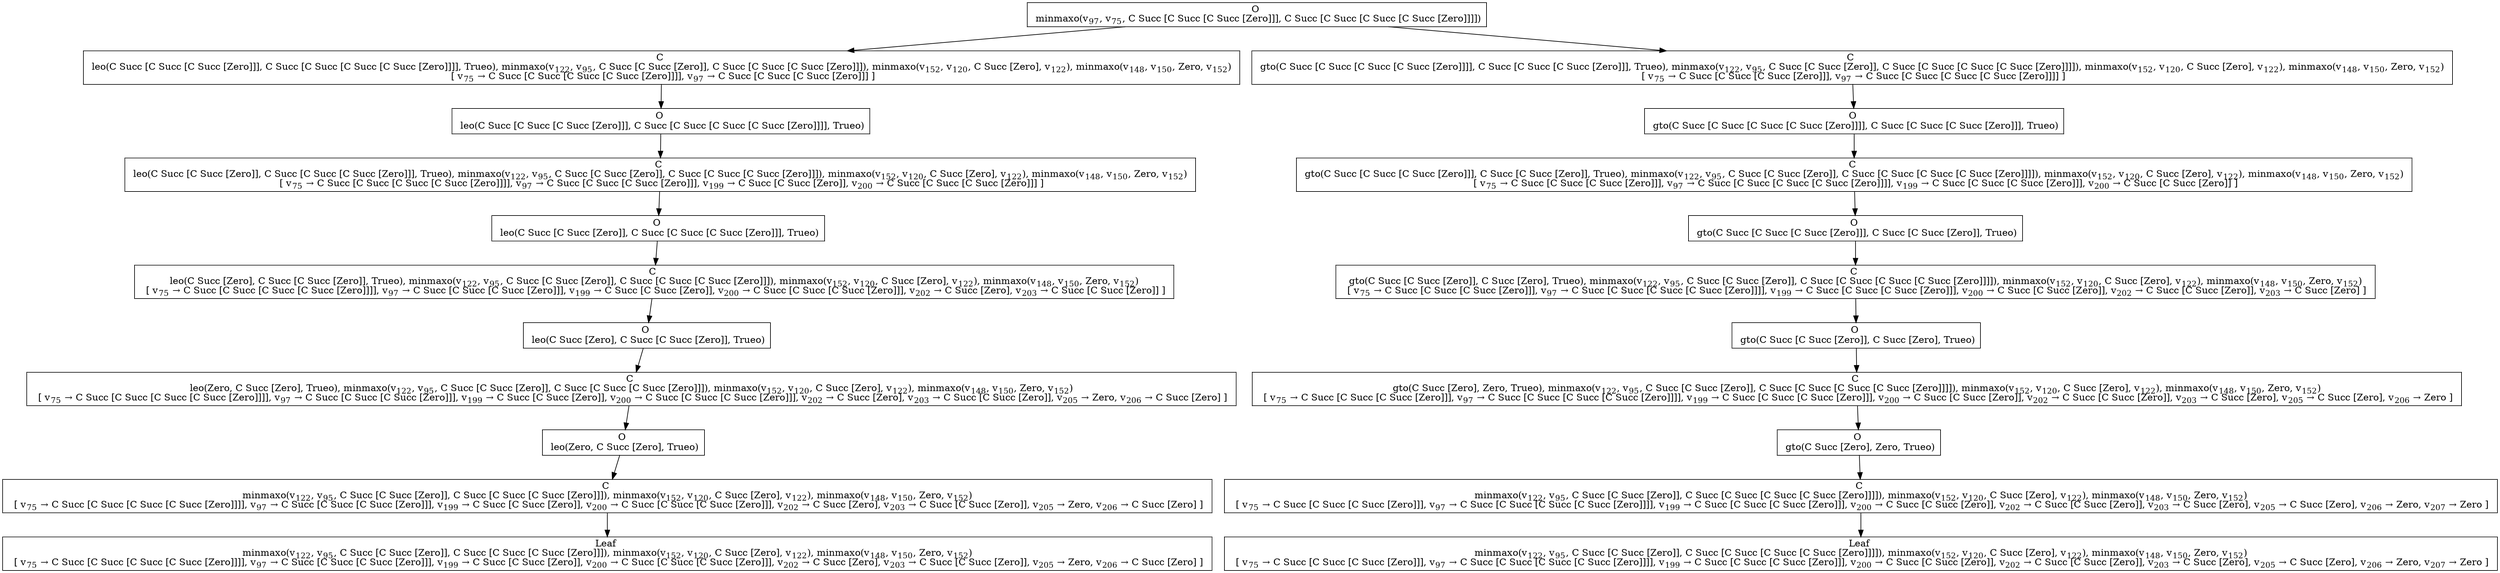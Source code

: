 digraph {
    graph [rankdir=TB
          ,bgcolor=transparent];
    node [shape=box
         ,fillcolor=white
         ,style=filled];
    0 [label=<O <BR/> minmaxo(v<SUB>97</SUB>, v<SUB>75</SUB>, C Succ [C Succ [C Succ [Zero]]], C Succ [C Succ [C Succ [C Succ [Zero]]]])>];
    1 [label=<C <BR/> leo(C Succ [C Succ [C Succ [Zero]]], C Succ [C Succ [C Succ [C Succ [Zero]]]], Trueo), minmaxo(v<SUB>122</SUB>, v<SUB>95</SUB>, C Succ [C Succ [Zero]], C Succ [C Succ [C Succ [Zero]]]), minmaxo(v<SUB>152</SUB>, v<SUB>120</SUB>, C Succ [Zero], v<SUB>122</SUB>), minmaxo(v<SUB>148</SUB>, v<SUB>150</SUB>, Zero, v<SUB>152</SUB>) <BR/>  [ v<SUB>75</SUB> &rarr; C Succ [C Succ [C Succ [C Succ [Zero]]]], v<SUB>97</SUB> &rarr; C Succ [C Succ [C Succ [Zero]]] ] >];
    2 [label=<C <BR/> gto(C Succ [C Succ [C Succ [C Succ [Zero]]]], C Succ [C Succ [C Succ [Zero]]], Trueo), minmaxo(v<SUB>122</SUB>, v<SUB>95</SUB>, C Succ [C Succ [Zero]], C Succ [C Succ [C Succ [C Succ [Zero]]]]), minmaxo(v<SUB>152</SUB>, v<SUB>120</SUB>, C Succ [Zero], v<SUB>122</SUB>), minmaxo(v<SUB>148</SUB>, v<SUB>150</SUB>, Zero, v<SUB>152</SUB>) <BR/>  [ v<SUB>75</SUB> &rarr; C Succ [C Succ [C Succ [Zero]]], v<SUB>97</SUB> &rarr; C Succ [C Succ [C Succ [C Succ [Zero]]]] ] >];
    3 [label=<O <BR/> leo(C Succ [C Succ [C Succ [Zero]]], C Succ [C Succ [C Succ [C Succ [Zero]]]], Trueo)>];
    4 [label=<C <BR/> leo(C Succ [C Succ [Zero]], C Succ [C Succ [C Succ [Zero]]], Trueo), minmaxo(v<SUB>122</SUB>, v<SUB>95</SUB>, C Succ [C Succ [Zero]], C Succ [C Succ [C Succ [Zero]]]), minmaxo(v<SUB>152</SUB>, v<SUB>120</SUB>, C Succ [Zero], v<SUB>122</SUB>), minmaxo(v<SUB>148</SUB>, v<SUB>150</SUB>, Zero, v<SUB>152</SUB>) <BR/>  [ v<SUB>75</SUB> &rarr; C Succ [C Succ [C Succ [C Succ [Zero]]]], v<SUB>97</SUB> &rarr; C Succ [C Succ [C Succ [Zero]]], v<SUB>199</SUB> &rarr; C Succ [C Succ [Zero]], v<SUB>200</SUB> &rarr; C Succ [C Succ [C Succ [Zero]]] ] >];
    5 [label=<O <BR/> leo(C Succ [C Succ [Zero]], C Succ [C Succ [C Succ [Zero]]], Trueo)>];
    6 [label=<C <BR/> leo(C Succ [Zero], C Succ [C Succ [Zero]], Trueo), minmaxo(v<SUB>122</SUB>, v<SUB>95</SUB>, C Succ [C Succ [Zero]], C Succ [C Succ [C Succ [Zero]]]), minmaxo(v<SUB>152</SUB>, v<SUB>120</SUB>, C Succ [Zero], v<SUB>122</SUB>), minmaxo(v<SUB>148</SUB>, v<SUB>150</SUB>, Zero, v<SUB>152</SUB>) <BR/>  [ v<SUB>75</SUB> &rarr; C Succ [C Succ [C Succ [C Succ [Zero]]]], v<SUB>97</SUB> &rarr; C Succ [C Succ [C Succ [Zero]]], v<SUB>199</SUB> &rarr; C Succ [C Succ [Zero]], v<SUB>200</SUB> &rarr; C Succ [C Succ [C Succ [Zero]]], v<SUB>202</SUB> &rarr; C Succ [Zero], v<SUB>203</SUB> &rarr; C Succ [C Succ [Zero]] ] >];
    7 [label=<O <BR/> leo(C Succ [Zero], C Succ [C Succ [Zero]], Trueo)>];
    8 [label=<C <BR/> leo(Zero, C Succ [Zero], Trueo), minmaxo(v<SUB>122</SUB>, v<SUB>95</SUB>, C Succ [C Succ [Zero]], C Succ [C Succ [C Succ [Zero]]]), minmaxo(v<SUB>152</SUB>, v<SUB>120</SUB>, C Succ [Zero], v<SUB>122</SUB>), minmaxo(v<SUB>148</SUB>, v<SUB>150</SUB>, Zero, v<SUB>152</SUB>) <BR/>  [ v<SUB>75</SUB> &rarr; C Succ [C Succ [C Succ [C Succ [Zero]]]], v<SUB>97</SUB> &rarr; C Succ [C Succ [C Succ [Zero]]], v<SUB>199</SUB> &rarr; C Succ [C Succ [Zero]], v<SUB>200</SUB> &rarr; C Succ [C Succ [C Succ [Zero]]], v<SUB>202</SUB> &rarr; C Succ [Zero], v<SUB>203</SUB> &rarr; C Succ [C Succ [Zero]], v<SUB>205</SUB> &rarr; Zero, v<SUB>206</SUB> &rarr; C Succ [Zero] ] >];
    9 [label=<O <BR/> leo(Zero, C Succ [Zero], Trueo)>];
    10 [label=<C <BR/> minmaxo(v<SUB>122</SUB>, v<SUB>95</SUB>, C Succ [C Succ [Zero]], C Succ [C Succ [C Succ [Zero]]]), minmaxo(v<SUB>152</SUB>, v<SUB>120</SUB>, C Succ [Zero], v<SUB>122</SUB>), minmaxo(v<SUB>148</SUB>, v<SUB>150</SUB>, Zero, v<SUB>152</SUB>) <BR/>  [ v<SUB>75</SUB> &rarr; C Succ [C Succ [C Succ [C Succ [Zero]]]], v<SUB>97</SUB> &rarr; C Succ [C Succ [C Succ [Zero]]], v<SUB>199</SUB> &rarr; C Succ [C Succ [Zero]], v<SUB>200</SUB> &rarr; C Succ [C Succ [C Succ [Zero]]], v<SUB>202</SUB> &rarr; C Succ [Zero], v<SUB>203</SUB> &rarr; C Succ [C Succ [Zero]], v<SUB>205</SUB> &rarr; Zero, v<SUB>206</SUB> &rarr; C Succ [Zero] ] >];
    11 [label=<Leaf <BR/> minmaxo(v<SUB>122</SUB>, v<SUB>95</SUB>, C Succ [C Succ [Zero]], C Succ [C Succ [C Succ [Zero]]]), minmaxo(v<SUB>152</SUB>, v<SUB>120</SUB>, C Succ [Zero], v<SUB>122</SUB>), minmaxo(v<SUB>148</SUB>, v<SUB>150</SUB>, Zero, v<SUB>152</SUB>) <BR/>  [ v<SUB>75</SUB> &rarr; C Succ [C Succ [C Succ [C Succ [Zero]]]], v<SUB>97</SUB> &rarr; C Succ [C Succ [C Succ [Zero]]], v<SUB>199</SUB> &rarr; C Succ [C Succ [Zero]], v<SUB>200</SUB> &rarr; C Succ [C Succ [C Succ [Zero]]], v<SUB>202</SUB> &rarr; C Succ [Zero], v<SUB>203</SUB> &rarr; C Succ [C Succ [Zero]], v<SUB>205</SUB> &rarr; Zero, v<SUB>206</SUB> &rarr; C Succ [Zero] ] >];
    12 [label=<O <BR/> gto(C Succ [C Succ [C Succ [C Succ [Zero]]]], C Succ [C Succ [C Succ [Zero]]], Trueo)>];
    13 [label=<C <BR/> gto(C Succ [C Succ [C Succ [Zero]]], C Succ [C Succ [Zero]], Trueo), minmaxo(v<SUB>122</SUB>, v<SUB>95</SUB>, C Succ [C Succ [Zero]], C Succ [C Succ [C Succ [C Succ [Zero]]]]), minmaxo(v<SUB>152</SUB>, v<SUB>120</SUB>, C Succ [Zero], v<SUB>122</SUB>), minmaxo(v<SUB>148</SUB>, v<SUB>150</SUB>, Zero, v<SUB>152</SUB>) <BR/>  [ v<SUB>75</SUB> &rarr; C Succ [C Succ [C Succ [Zero]]], v<SUB>97</SUB> &rarr; C Succ [C Succ [C Succ [C Succ [Zero]]]], v<SUB>199</SUB> &rarr; C Succ [C Succ [C Succ [Zero]]], v<SUB>200</SUB> &rarr; C Succ [C Succ [Zero]] ] >];
    14 [label=<O <BR/> gto(C Succ [C Succ [C Succ [Zero]]], C Succ [C Succ [Zero]], Trueo)>];
    15 [label=<C <BR/> gto(C Succ [C Succ [Zero]], C Succ [Zero], Trueo), minmaxo(v<SUB>122</SUB>, v<SUB>95</SUB>, C Succ [C Succ [Zero]], C Succ [C Succ [C Succ [C Succ [Zero]]]]), minmaxo(v<SUB>152</SUB>, v<SUB>120</SUB>, C Succ [Zero], v<SUB>122</SUB>), minmaxo(v<SUB>148</SUB>, v<SUB>150</SUB>, Zero, v<SUB>152</SUB>) <BR/>  [ v<SUB>75</SUB> &rarr; C Succ [C Succ [C Succ [Zero]]], v<SUB>97</SUB> &rarr; C Succ [C Succ [C Succ [C Succ [Zero]]]], v<SUB>199</SUB> &rarr; C Succ [C Succ [C Succ [Zero]]], v<SUB>200</SUB> &rarr; C Succ [C Succ [Zero]], v<SUB>202</SUB> &rarr; C Succ [C Succ [Zero]], v<SUB>203</SUB> &rarr; C Succ [Zero] ] >];
    16 [label=<O <BR/> gto(C Succ [C Succ [Zero]], C Succ [Zero], Trueo)>];
    17 [label=<C <BR/> gto(C Succ [Zero], Zero, Trueo), minmaxo(v<SUB>122</SUB>, v<SUB>95</SUB>, C Succ [C Succ [Zero]], C Succ [C Succ [C Succ [C Succ [Zero]]]]), minmaxo(v<SUB>152</SUB>, v<SUB>120</SUB>, C Succ [Zero], v<SUB>122</SUB>), minmaxo(v<SUB>148</SUB>, v<SUB>150</SUB>, Zero, v<SUB>152</SUB>) <BR/>  [ v<SUB>75</SUB> &rarr; C Succ [C Succ [C Succ [Zero]]], v<SUB>97</SUB> &rarr; C Succ [C Succ [C Succ [C Succ [Zero]]]], v<SUB>199</SUB> &rarr; C Succ [C Succ [C Succ [Zero]]], v<SUB>200</SUB> &rarr; C Succ [C Succ [Zero]], v<SUB>202</SUB> &rarr; C Succ [C Succ [Zero]], v<SUB>203</SUB> &rarr; C Succ [Zero], v<SUB>205</SUB> &rarr; C Succ [Zero], v<SUB>206</SUB> &rarr; Zero ] >];
    18 [label=<O <BR/> gto(C Succ [Zero], Zero, Trueo)>];
    19 [label=<C <BR/> minmaxo(v<SUB>122</SUB>, v<SUB>95</SUB>, C Succ [C Succ [Zero]], C Succ [C Succ [C Succ [C Succ [Zero]]]]), minmaxo(v<SUB>152</SUB>, v<SUB>120</SUB>, C Succ [Zero], v<SUB>122</SUB>), minmaxo(v<SUB>148</SUB>, v<SUB>150</SUB>, Zero, v<SUB>152</SUB>) <BR/>  [ v<SUB>75</SUB> &rarr; C Succ [C Succ [C Succ [Zero]]], v<SUB>97</SUB> &rarr; C Succ [C Succ [C Succ [C Succ [Zero]]]], v<SUB>199</SUB> &rarr; C Succ [C Succ [C Succ [Zero]]], v<SUB>200</SUB> &rarr; C Succ [C Succ [Zero]], v<SUB>202</SUB> &rarr; C Succ [C Succ [Zero]], v<SUB>203</SUB> &rarr; C Succ [Zero], v<SUB>205</SUB> &rarr; C Succ [Zero], v<SUB>206</SUB> &rarr; Zero, v<SUB>207</SUB> &rarr; Zero ] >];
    20 [label=<Leaf <BR/> minmaxo(v<SUB>122</SUB>, v<SUB>95</SUB>, C Succ [C Succ [Zero]], C Succ [C Succ [C Succ [C Succ [Zero]]]]), minmaxo(v<SUB>152</SUB>, v<SUB>120</SUB>, C Succ [Zero], v<SUB>122</SUB>), minmaxo(v<SUB>148</SUB>, v<SUB>150</SUB>, Zero, v<SUB>152</SUB>) <BR/>  [ v<SUB>75</SUB> &rarr; C Succ [C Succ [C Succ [Zero]]], v<SUB>97</SUB> &rarr; C Succ [C Succ [C Succ [C Succ [Zero]]]], v<SUB>199</SUB> &rarr; C Succ [C Succ [C Succ [Zero]]], v<SUB>200</SUB> &rarr; C Succ [C Succ [Zero]], v<SUB>202</SUB> &rarr; C Succ [C Succ [Zero]], v<SUB>203</SUB> &rarr; C Succ [Zero], v<SUB>205</SUB> &rarr; C Succ [Zero], v<SUB>206</SUB> &rarr; Zero, v<SUB>207</SUB> &rarr; Zero ] >];
    0 -> 1 [label=""];
    0 -> 2 [label=""];
    1 -> 3 [label=""];
    2 -> 12 [label=""];
    3 -> 4 [label=""];
    4 -> 5 [label=""];
    5 -> 6 [label=""];
    6 -> 7 [label=""];
    7 -> 8 [label=""];
    8 -> 9 [label=""];
    9 -> 10 [label=""];
    10 -> 11 [label=""];
    12 -> 13 [label=""];
    13 -> 14 [label=""];
    14 -> 15 [label=""];
    15 -> 16 [label=""];
    16 -> 17 [label=""];
    17 -> 18 [label=""];
    18 -> 19 [label=""];
    19 -> 20 [label=""];
}